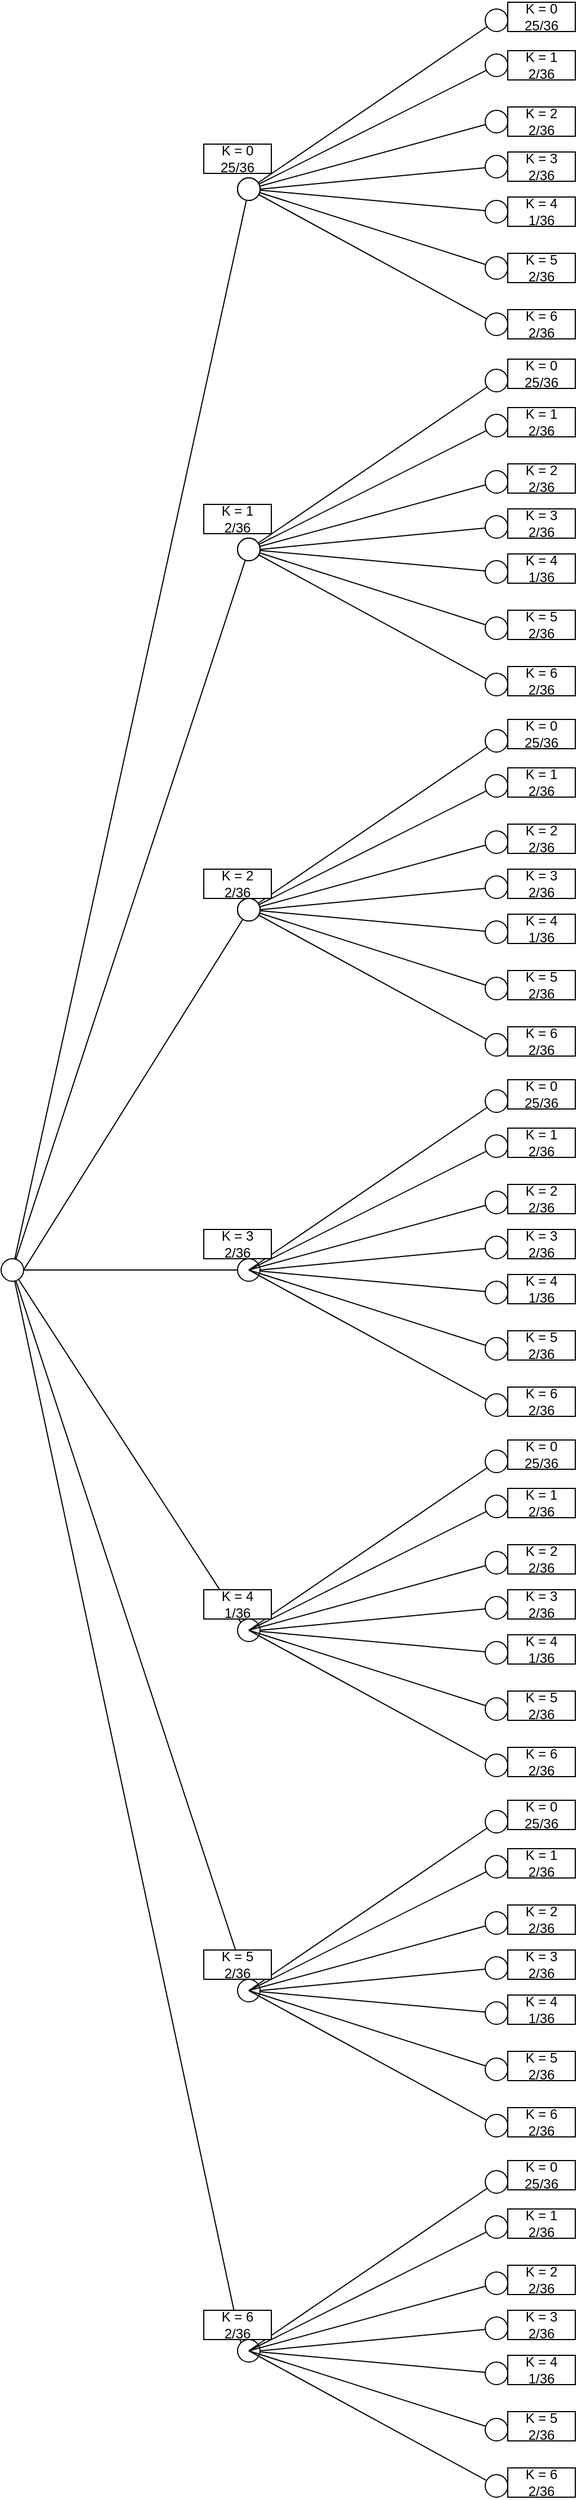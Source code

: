 <mxfile version="24.0.7" type="device">
  <diagram name="Página-1" id="cr2-xi03uMUaVKyp85LB">
    <mxGraphModel dx="1968" dy="2503" grid="1" gridSize="10" guides="1" tooltips="1" connect="1" arrows="1" fold="1" page="1" pageScale="1" pageWidth="827" pageHeight="1169" math="0" shadow="0">
      <root>
        <mxCell id="0" />
        <mxCell id="1" parent="0" />
        <mxCell id="n9ZrqxNSrh2-96SJ6r1Z-2" value="" style="endArrow=none;html=1;rounded=0;" edge="1" parent="1">
          <mxGeometry width="50" height="50" relative="1" as="geometry">
            <mxPoint x="70" y="440" as="sourcePoint" />
            <mxPoint x="280" y="-520" as="targetPoint" />
          </mxGeometry>
        </mxCell>
        <mxCell id="n9ZrqxNSrh2-96SJ6r1Z-3" value="" style="endArrow=none;html=1;rounded=0;" edge="1" parent="1">
          <mxGeometry width="50" height="50" relative="1" as="geometry">
            <mxPoint x="70" y="440" as="sourcePoint" />
            <mxPoint x="280" y="-200" as="targetPoint" />
          </mxGeometry>
        </mxCell>
        <mxCell id="n9ZrqxNSrh2-96SJ6r1Z-4" value="" style="endArrow=none;html=1;rounded=0;exitX=1;exitY=1;exitDx=0;exitDy=0;" edge="1" parent="1" source="n9ZrqxNSrh2-96SJ6r1Z-20">
          <mxGeometry width="50" height="50" relative="1" as="geometry">
            <mxPoint x="80" y="440" as="sourcePoint" />
            <mxPoint x="280" y="440" as="targetPoint" />
          </mxGeometry>
        </mxCell>
        <mxCell id="n9ZrqxNSrh2-96SJ6r1Z-5" value="" style="endArrow=none;html=1;rounded=0;entryX=0;entryY=0;entryDx=0;entryDy=0;" edge="1" parent="1" target="n9ZrqxNSrh2-96SJ6r1Z-18">
          <mxGeometry width="50" height="50" relative="1" as="geometry">
            <mxPoint x="70" y="440" as="sourcePoint" />
            <mxPoint x="280" y="720" as="targetPoint" />
          </mxGeometry>
        </mxCell>
        <mxCell id="n9ZrqxNSrh2-96SJ6r1Z-6" value="" style="endArrow=none;html=1;rounded=0;entryX=0;entryY=0;entryDx=0;entryDy=0;" edge="1" parent="1" target="n9ZrqxNSrh2-96SJ6r1Z-17">
          <mxGeometry width="50" height="50" relative="1" as="geometry">
            <mxPoint x="70" y="440" as="sourcePoint" />
            <mxPoint x="280" y="960" as="targetPoint" />
          </mxGeometry>
        </mxCell>
        <mxCell id="n9ZrqxNSrh2-96SJ6r1Z-17" value="" style="ellipse;whiteSpace=wrap;html=1;aspect=fixed;" vertex="1" parent="1">
          <mxGeometry x="270" y="1390" width="20" height="20" as="geometry" />
        </mxCell>
        <mxCell id="n9ZrqxNSrh2-96SJ6r1Z-18" value="" style="ellipse;whiteSpace=wrap;html=1;aspect=fixed;" vertex="1" parent="1">
          <mxGeometry x="270" y="750" width="20" height="20" as="geometry" />
        </mxCell>
        <mxCell id="n9ZrqxNSrh2-96SJ6r1Z-25" value="" style="endArrow=none;html=1;rounded=0;" edge="1" parent="1">
          <mxGeometry width="50" height="50" relative="1" as="geometry">
            <mxPoint x="80" y="440" as="sourcePoint" />
            <mxPoint x="280" y="120" as="targetPoint" />
          </mxGeometry>
        </mxCell>
        <mxCell id="n9ZrqxNSrh2-96SJ6r1Z-26" value="" style="endArrow=none;html=1;rounded=0;" edge="1" parent="1" target="n9ZrqxNSrh2-96SJ6r1Z-20">
          <mxGeometry width="50" height="50" relative="1" as="geometry">
            <mxPoint x="80" y="440" as="sourcePoint" />
            <mxPoint x="280" y="440" as="targetPoint" />
          </mxGeometry>
        </mxCell>
        <mxCell id="n9ZrqxNSrh2-96SJ6r1Z-20" value="" style="ellipse;whiteSpace=wrap;html=1;aspect=fixed;" vertex="1" parent="1">
          <mxGeometry x="270" y="430" width="20" height="20" as="geometry" />
        </mxCell>
        <mxCell id="n9ZrqxNSrh2-96SJ6r1Z-27" value="" style="endArrow=none;html=1;rounded=0;" edge="1" parent="1" source="n9ZrqxNSrh2-96SJ6r1Z-30" target="n9ZrqxNSrh2-96SJ6r1Z-19">
          <mxGeometry width="50" height="50" relative="1" as="geometry">
            <mxPoint x="70" y="440" as="sourcePoint" />
            <mxPoint x="280" y="560" as="targetPoint" />
          </mxGeometry>
        </mxCell>
        <mxCell id="n9ZrqxNSrh2-96SJ6r1Z-19" value="" style="ellipse;whiteSpace=wrap;html=1;aspect=fixed;" vertex="1" parent="1">
          <mxGeometry x="270" y="1070" width="20" height="20" as="geometry" />
        </mxCell>
        <mxCell id="n9ZrqxNSrh2-96SJ6r1Z-31" value="" style="endArrow=none;html=1;rounded=0;" edge="1" parent="1" target="n9ZrqxNSrh2-96SJ6r1Z-30">
          <mxGeometry width="50" height="50" relative="1" as="geometry">
            <mxPoint x="70" y="440" as="sourcePoint" />
            <mxPoint x="271" y="555" as="targetPoint" />
          </mxGeometry>
        </mxCell>
        <mxCell id="n9ZrqxNSrh2-96SJ6r1Z-30" value="" style="ellipse;whiteSpace=wrap;html=1;aspect=fixed;" vertex="1" parent="1">
          <mxGeometry x="60" y="430" width="20" height="20" as="geometry" />
        </mxCell>
        <mxCell id="n9ZrqxNSrh2-96SJ6r1Z-237" value="" style="ellipse;whiteSpace=wrap;html=1;aspect=fixed;" vertex="1" parent="1">
          <mxGeometry x="270" y="-530" width="20" height="20" as="geometry" />
        </mxCell>
        <mxCell id="n9ZrqxNSrh2-96SJ6r1Z-238" value="" style="ellipse;whiteSpace=wrap;html=1;aspect=fixed;" vertex="1" parent="1">
          <mxGeometry x="270" y="-530" width="20" height="20" as="geometry" />
        </mxCell>
        <mxCell id="n9ZrqxNSrh2-96SJ6r1Z-239" value="" style="endArrow=none;html=1;rounded=0;" edge="1" parent="1" target="n9ZrqxNSrh2-96SJ6r1Z-240">
          <mxGeometry width="50" height="50" relative="1" as="geometry">
            <mxPoint x="280" y="-520" as="sourcePoint" />
            <mxPoint x="490" as="targetPoint" />
          </mxGeometry>
        </mxCell>
        <mxCell id="n9ZrqxNSrh2-96SJ6r1Z-240" value="" style="ellipse;whiteSpace=wrap;html=1;aspect=fixed;" vertex="1" parent="1">
          <mxGeometry x="490" y="-410" width="20" height="20" as="geometry" />
        </mxCell>
        <mxCell id="n9ZrqxNSrh2-96SJ6r1Z-241" value="" style="endArrow=none;html=1;rounded=0;" edge="1" parent="1" target="n9ZrqxNSrh2-96SJ6r1Z-254">
          <mxGeometry width="50" height="50" relative="1" as="geometry">
            <mxPoint x="280" y="-520" as="sourcePoint" />
            <mxPoint x="481" y="-405" as="targetPoint" />
          </mxGeometry>
        </mxCell>
        <mxCell id="n9ZrqxNSrh2-96SJ6r1Z-242" value="" style="endArrow=none;html=1;rounded=0;" edge="1" parent="1" target="n9ZrqxNSrh2-96SJ6r1Z-243">
          <mxGeometry width="50" height="50" relative="1" as="geometry">
            <mxPoint x="280" y="-520" as="sourcePoint" />
            <mxPoint x="390" y="-780" as="targetPoint" />
          </mxGeometry>
        </mxCell>
        <mxCell id="n9ZrqxNSrh2-96SJ6r1Z-243" value="" style="ellipse;whiteSpace=wrap;html=1;aspect=fixed;" vertex="1" parent="1">
          <mxGeometry x="490" y="-680" width="20" height="20" as="geometry" />
        </mxCell>
        <mxCell id="n9ZrqxNSrh2-96SJ6r1Z-244" value="" style="endArrow=none;html=1;rounded=0;" edge="1" parent="1" target="n9ZrqxNSrh2-96SJ6r1Z-245">
          <mxGeometry width="50" height="50" relative="1" as="geometry">
            <mxPoint x="280" y="-520" as="sourcePoint" />
            <mxPoint x="400" y="-680" as="targetPoint" />
          </mxGeometry>
        </mxCell>
        <mxCell id="n9ZrqxNSrh2-96SJ6r1Z-245" value="" style="ellipse;whiteSpace=wrap;html=1;aspect=fixed;" vertex="1" parent="1">
          <mxGeometry x="490" y="-640" width="20" height="20" as="geometry" />
        </mxCell>
        <mxCell id="n9ZrqxNSrh2-96SJ6r1Z-246" value="" style="endArrow=none;html=1;rounded=0;" edge="1" parent="1" target="n9ZrqxNSrh2-96SJ6r1Z-247">
          <mxGeometry width="50" height="50" relative="1" as="geometry">
            <mxPoint x="280" y="-520" as="sourcePoint" />
            <mxPoint x="400" y="-600" as="targetPoint" />
          </mxGeometry>
        </mxCell>
        <mxCell id="n9ZrqxNSrh2-96SJ6r1Z-247" value="" style="ellipse;whiteSpace=wrap;html=1;aspect=fixed;direction=south;" vertex="1" parent="1">
          <mxGeometry x="490" y="-590" width="20" height="20" as="geometry" />
        </mxCell>
        <mxCell id="n9ZrqxNSrh2-96SJ6r1Z-248" value="" style="endArrow=none;html=1;rounded=0;" edge="1" parent="1" target="n9ZrqxNSrh2-96SJ6r1Z-249">
          <mxGeometry width="50" height="50" relative="1" as="geometry">
            <mxPoint x="290" y="-520" as="sourcePoint" />
            <mxPoint x="400" y="-520" as="targetPoint" />
          </mxGeometry>
        </mxCell>
        <mxCell id="n9ZrqxNSrh2-96SJ6r1Z-249" value="" style="ellipse;whiteSpace=wrap;html=1;aspect=fixed;" vertex="1" parent="1">
          <mxGeometry x="490" y="-550" width="20" height="20" as="geometry" />
        </mxCell>
        <mxCell id="n9ZrqxNSrh2-96SJ6r1Z-250" value="" style="endArrow=none;html=1;rounded=0;" edge="1" parent="1" source="n9ZrqxNSrh2-96SJ6r1Z-254" target="n9ZrqxNSrh2-96SJ6r1Z-251">
          <mxGeometry width="50" height="50" relative="1" as="geometry">
            <mxPoint x="289" y="-515" as="sourcePoint" />
            <mxPoint x="400" y="-450" as="targetPoint" />
          </mxGeometry>
        </mxCell>
        <mxCell id="n9ZrqxNSrh2-96SJ6r1Z-251" value="" style="ellipse;whiteSpace=wrap;html=1;aspect=fixed;" vertex="1" parent="1">
          <mxGeometry x="490" y="-510" width="20" height="20" as="geometry" />
        </mxCell>
        <mxCell id="n9ZrqxNSrh2-96SJ6r1Z-252" value="" style="endArrow=none;html=1;rounded=0;" edge="1" parent="1" target="n9ZrqxNSrh2-96SJ6r1Z-253">
          <mxGeometry width="50" height="50" relative="1" as="geometry">
            <mxPoint x="280" y="-520" as="sourcePoint" />
            <mxPoint x="400" y="-370" as="targetPoint" />
          </mxGeometry>
        </mxCell>
        <mxCell id="n9ZrqxNSrh2-96SJ6r1Z-253" value="" style="ellipse;whiteSpace=wrap;html=1;aspect=fixed;" vertex="1" parent="1">
          <mxGeometry x="490" y="-460" width="20" height="20" as="geometry" />
        </mxCell>
        <mxCell id="n9ZrqxNSrh2-96SJ6r1Z-254" value="" style="ellipse;whiteSpace=wrap;html=1;aspect=fixed;" vertex="1" parent="1">
          <mxGeometry x="270" y="-530" width="20" height="20" as="geometry" />
        </mxCell>
        <mxCell id="n9ZrqxNSrh2-96SJ6r1Z-255" value="" style="ellipse;whiteSpace=wrap;html=1;aspect=fixed;" vertex="1" parent="1">
          <mxGeometry x="270" y="-210" width="20" height="20" as="geometry" />
        </mxCell>
        <mxCell id="n9ZrqxNSrh2-96SJ6r1Z-256" value="" style="ellipse;whiteSpace=wrap;html=1;aspect=fixed;" vertex="1" parent="1">
          <mxGeometry x="270" y="-210" width="20" height="20" as="geometry" />
        </mxCell>
        <mxCell id="n9ZrqxNSrh2-96SJ6r1Z-257" value="" style="endArrow=none;html=1;rounded=0;" edge="1" parent="1" target="n9ZrqxNSrh2-96SJ6r1Z-258">
          <mxGeometry width="50" height="50" relative="1" as="geometry">
            <mxPoint x="280" y="-200" as="sourcePoint" />
            <mxPoint x="490" y="320" as="targetPoint" />
          </mxGeometry>
        </mxCell>
        <mxCell id="n9ZrqxNSrh2-96SJ6r1Z-258" value="" style="ellipse;whiteSpace=wrap;html=1;aspect=fixed;" vertex="1" parent="1">
          <mxGeometry x="490" y="-90" width="20" height="20" as="geometry" />
        </mxCell>
        <mxCell id="n9ZrqxNSrh2-96SJ6r1Z-259" value="" style="endArrow=none;html=1;rounded=0;" edge="1" parent="1" target="n9ZrqxNSrh2-96SJ6r1Z-272">
          <mxGeometry width="50" height="50" relative="1" as="geometry">
            <mxPoint x="280" y="-200" as="sourcePoint" />
            <mxPoint x="481" y="-85" as="targetPoint" />
          </mxGeometry>
        </mxCell>
        <mxCell id="n9ZrqxNSrh2-96SJ6r1Z-260" value="" style="endArrow=none;html=1;rounded=0;" edge="1" parent="1" target="n9ZrqxNSrh2-96SJ6r1Z-261">
          <mxGeometry width="50" height="50" relative="1" as="geometry">
            <mxPoint x="280" y="-200" as="sourcePoint" />
            <mxPoint x="390" y="-460" as="targetPoint" />
          </mxGeometry>
        </mxCell>
        <mxCell id="n9ZrqxNSrh2-96SJ6r1Z-261" value="" style="ellipse;whiteSpace=wrap;html=1;aspect=fixed;" vertex="1" parent="1">
          <mxGeometry x="490" y="-360" width="20" height="20" as="geometry" />
        </mxCell>
        <mxCell id="n9ZrqxNSrh2-96SJ6r1Z-262" value="" style="endArrow=none;html=1;rounded=0;" edge="1" parent="1" target="n9ZrqxNSrh2-96SJ6r1Z-263">
          <mxGeometry width="50" height="50" relative="1" as="geometry">
            <mxPoint x="280" y="-200" as="sourcePoint" />
            <mxPoint x="400" y="-360" as="targetPoint" />
          </mxGeometry>
        </mxCell>
        <mxCell id="n9ZrqxNSrh2-96SJ6r1Z-263" value="" style="ellipse;whiteSpace=wrap;html=1;aspect=fixed;" vertex="1" parent="1">
          <mxGeometry x="490" y="-320" width="20" height="20" as="geometry" />
        </mxCell>
        <mxCell id="n9ZrqxNSrh2-96SJ6r1Z-264" value="" style="endArrow=none;html=1;rounded=0;" edge="1" parent="1" target="n9ZrqxNSrh2-96SJ6r1Z-265">
          <mxGeometry width="50" height="50" relative="1" as="geometry">
            <mxPoint x="280" y="-200" as="sourcePoint" />
            <mxPoint x="400" y="-280" as="targetPoint" />
          </mxGeometry>
        </mxCell>
        <mxCell id="n9ZrqxNSrh2-96SJ6r1Z-265" value="" style="ellipse;whiteSpace=wrap;html=1;aspect=fixed;direction=south;" vertex="1" parent="1">
          <mxGeometry x="490" y="-270" width="20" height="20" as="geometry" />
        </mxCell>
        <mxCell id="n9ZrqxNSrh2-96SJ6r1Z-266" value="" style="endArrow=none;html=1;rounded=0;" edge="1" parent="1" target="n9ZrqxNSrh2-96SJ6r1Z-267">
          <mxGeometry width="50" height="50" relative="1" as="geometry">
            <mxPoint x="290" y="-200" as="sourcePoint" />
            <mxPoint x="400" y="-200" as="targetPoint" />
          </mxGeometry>
        </mxCell>
        <mxCell id="n9ZrqxNSrh2-96SJ6r1Z-267" value="" style="ellipse;whiteSpace=wrap;html=1;aspect=fixed;" vertex="1" parent="1">
          <mxGeometry x="490" y="-230" width="20" height="20" as="geometry" />
        </mxCell>
        <mxCell id="n9ZrqxNSrh2-96SJ6r1Z-268" value="" style="endArrow=none;html=1;rounded=0;" edge="1" parent="1" source="n9ZrqxNSrh2-96SJ6r1Z-272" target="n9ZrqxNSrh2-96SJ6r1Z-269">
          <mxGeometry width="50" height="50" relative="1" as="geometry">
            <mxPoint x="289" y="-195" as="sourcePoint" />
            <mxPoint x="400" y="-130" as="targetPoint" />
          </mxGeometry>
        </mxCell>
        <mxCell id="n9ZrqxNSrh2-96SJ6r1Z-269" value="" style="ellipse;whiteSpace=wrap;html=1;aspect=fixed;" vertex="1" parent="1">
          <mxGeometry x="490" y="-190" width="20" height="20" as="geometry" />
        </mxCell>
        <mxCell id="n9ZrqxNSrh2-96SJ6r1Z-270" value="" style="endArrow=none;html=1;rounded=0;" edge="1" parent="1" target="n9ZrqxNSrh2-96SJ6r1Z-271">
          <mxGeometry width="50" height="50" relative="1" as="geometry">
            <mxPoint x="280" y="-200" as="sourcePoint" />
            <mxPoint x="400" y="-50" as="targetPoint" />
          </mxGeometry>
        </mxCell>
        <mxCell id="n9ZrqxNSrh2-96SJ6r1Z-271" value="" style="ellipse;whiteSpace=wrap;html=1;aspect=fixed;" vertex="1" parent="1">
          <mxGeometry x="490" y="-140" width="20" height="20" as="geometry" />
        </mxCell>
        <mxCell id="n9ZrqxNSrh2-96SJ6r1Z-272" value="" style="ellipse;whiteSpace=wrap;html=1;aspect=fixed;" vertex="1" parent="1">
          <mxGeometry x="270" y="-210" width="20" height="20" as="geometry" />
        </mxCell>
        <mxCell id="n9ZrqxNSrh2-96SJ6r1Z-273" value="" style="ellipse;whiteSpace=wrap;html=1;aspect=fixed;" vertex="1" parent="1">
          <mxGeometry x="270" y="110" width="20" height="20" as="geometry" />
        </mxCell>
        <mxCell id="n9ZrqxNSrh2-96SJ6r1Z-274" value="" style="ellipse;whiteSpace=wrap;html=1;aspect=fixed;" vertex="1" parent="1">
          <mxGeometry x="270" y="110" width="20" height="20" as="geometry" />
        </mxCell>
        <mxCell id="n9ZrqxNSrh2-96SJ6r1Z-275" value="" style="endArrow=none;html=1;rounded=0;" edge="1" parent="1" target="n9ZrqxNSrh2-96SJ6r1Z-276">
          <mxGeometry width="50" height="50" relative="1" as="geometry">
            <mxPoint x="280" y="120" as="sourcePoint" />
            <mxPoint x="490" y="640" as="targetPoint" />
          </mxGeometry>
        </mxCell>
        <mxCell id="n9ZrqxNSrh2-96SJ6r1Z-276" value="" style="ellipse;whiteSpace=wrap;html=1;aspect=fixed;" vertex="1" parent="1">
          <mxGeometry x="490" y="230" width="20" height="20" as="geometry" />
        </mxCell>
        <mxCell id="n9ZrqxNSrh2-96SJ6r1Z-277" value="" style="endArrow=none;html=1;rounded=0;" edge="1" parent="1" target="n9ZrqxNSrh2-96SJ6r1Z-290">
          <mxGeometry width="50" height="50" relative="1" as="geometry">
            <mxPoint x="280" y="120" as="sourcePoint" />
            <mxPoint x="481" y="235" as="targetPoint" />
          </mxGeometry>
        </mxCell>
        <mxCell id="n9ZrqxNSrh2-96SJ6r1Z-278" value="" style="endArrow=none;html=1;rounded=0;" edge="1" parent="1" target="n9ZrqxNSrh2-96SJ6r1Z-279">
          <mxGeometry width="50" height="50" relative="1" as="geometry">
            <mxPoint x="280" y="120" as="sourcePoint" />
            <mxPoint x="390" y="-140" as="targetPoint" />
          </mxGeometry>
        </mxCell>
        <mxCell id="n9ZrqxNSrh2-96SJ6r1Z-279" value="" style="ellipse;whiteSpace=wrap;html=1;aspect=fixed;" vertex="1" parent="1">
          <mxGeometry x="490" y="-40" width="20" height="20" as="geometry" />
        </mxCell>
        <mxCell id="n9ZrqxNSrh2-96SJ6r1Z-280" value="" style="endArrow=none;html=1;rounded=0;" edge="1" parent="1" target="n9ZrqxNSrh2-96SJ6r1Z-281">
          <mxGeometry width="50" height="50" relative="1" as="geometry">
            <mxPoint x="280" y="120" as="sourcePoint" />
            <mxPoint x="400" y="-40" as="targetPoint" />
          </mxGeometry>
        </mxCell>
        <mxCell id="n9ZrqxNSrh2-96SJ6r1Z-281" value="" style="ellipse;whiteSpace=wrap;html=1;aspect=fixed;" vertex="1" parent="1">
          <mxGeometry x="490" width="20" height="20" as="geometry" />
        </mxCell>
        <mxCell id="n9ZrqxNSrh2-96SJ6r1Z-282" value="" style="endArrow=none;html=1;rounded=0;" edge="1" parent="1" target="n9ZrqxNSrh2-96SJ6r1Z-283">
          <mxGeometry width="50" height="50" relative="1" as="geometry">
            <mxPoint x="280" y="120" as="sourcePoint" />
            <mxPoint x="400" y="40" as="targetPoint" />
          </mxGeometry>
        </mxCell>
        <mxCell id="n9ZrqxNSrh2-96SJ6r1Z-283" value="" style="ellipse;whiteSpace=wrap;html=1;aspect=fixed;direction=south;" vertex="1" parent="1">
          <mxGeometry x="490" y="50" width="20" height="20" as="geometry" />
        </mxCell>
        <mxCell id="n9ZrqxNSrh2-96SJ6r1Z-284" value="" style="endArrow=none;html=1;rounded=0;" edge="1" parent="1" target="n9ZrqxNSrh2-96SJ6r1Z-285">
          <mxGeometry width="50" height="50" relative="1" as="geometry">
            <mxPoint x="290" y="120" as="sourcePoint" />
            <mxPoint x="400" y="120" as="targetPoint" />
          </mxGeometry>
        </mxCell>
        <mxCell id="n9ZrqxNSrh2-96SJ6r1Z-285" value="" style="ellipse;whiteSpace=wrap;html=1;aspect=fixed;" vertex="1" parent="1">
          <mxGeometry x="490" y="90" width="20" height="20" as="geometry" />
        </mxCell>
        <mxCell id="n9ZrqxNSrh2-96SJ6r1Z-286" value="" style="endArrow=none;html=1;rounded=0;" edge="1" parent="1" source="n9ZrqxNSrh2-96SJ6r1Z-290" target="n9ZrqxNSrh2-96SJ6r1Z-287">
          <mxGeometry width="50" height="50" relative="1" as="geometry">
            <mxPoint x="289" y="125" as="sourcePoint" />
            <mxPoint x="400" y="190" as="targetPoint" />
          </mxGeometry>
        </mxCell>
        <mxCell id="n9ZrqxNSrh2-96SJ6r1Z-287" value="" style="ellipse;whiteSpace=wrap;html=1;aspect=fixed;" vertex="1" parent="1">
          <mxGeometry x="490" y="130" width="20" height="20" as="geometry" />
        </mxCell>
        <mxCell id="n9ZrqxNSrh2-96SJ6r1Z-288" value="" style="endArrow=none;html=1;rounded=0;" edge="1" parent="1" target="n9ZrqxNSrh2-96SJ6r1Z-289">
          <mxGeometry width="50" height="50" relative="1" as="geometry">
            <mxPoint x="280" y="120" as="sourcePoint" />
            <mxPoint x="400" y="270" as="targetPoint" />
          </mxGeometry>
        </mxCell>
        <mxCell id="n9ZrqxNSrh2-96SJ6r1Z-289" value="" style="ellipse;whiteSpace=wrap;html=1;aspect=fixed;" vertex="1" parent="1">
          <mxGeometry x="490" y="180" width="20" height="20" as="geometry" />
        </mxCell>
        <mxCell id="n9ZrqxNSrh2-96SJ6r1Z-290" value="" style="ellipse;whiteSpace=wrap;html=1;aspect=fixed;" vertex="1" parent="1">
          <mxGeometry x="270" y="110" width="20" height="20" as="geometry" />
        </mxCell>
        <mxCell id="n9ZrqxNSrh2-96SJ6r1Z-292" value="" style="endArrow=none;html=1;rounded=0;" edge="1" parent="1" target="n9ZrqxNSrh2-96SJ6r1Z-293">
          <mxGeometry width="50" height="50" relative="1" as="geometry">
            <mxPoint x="280" y="440" as="sourcePoint" />
            <mxPoint x="490" y="960" as="targetPoint" />
          </mxGeometry>
        </mxCell>
        <mxCell id="n9ZrqxNSrh2-96SJ6r1Z-293" value="" style="ellipse;whiteSpace=wrap;html=1;aspect=fixed;" vertex="1" parent="1">
          <mxGeometry x="490" y="550" width="20" height="20" as="geometry" />
        </mxCell>
        <mxCell id="n9ZrqxNSrh2-96SJ6r1Z-294" value="" style="endArrow=none;html=1;rounded=0;" edge="1" parent="1">
          <mxGeometry width="50" height="50" relative="1" as="geometry">
            <mxPoint x="280" y="440" as="sourcePoint" />
            <mxPoint x="280" y="440" as="targetPoint" />
          </mxGeometry>
        </mxCell>
        <mxCell id="n9ZrqxNSrh2-96SJ6r1Z-295" value="" style="endArrow=none;html=1;rounded=0;" edge="1" parent="1" target="n9ZrqxNSrh2-96SJ6r1Z-296">
          <mxGeometry width="50" height="50" relative="1" as="geometry">
            <mxPoint x="280" y="440" as="sourcePoint" />
            <mxPoint x="390" y="180" as="targetPoint" />
          </mxGeometry>
        </mxCell>
        <mxCell id="n9ZrqxNSrh2-96SJ6r1Z-296" value="" style="ellipse;whiteSpace=wrap;html=1;aspect=fixed;" vertex="1" parent="1">
          <mxGeometry x="490" y="280" width="20" height="20" as="geometry" />
        </mxCell>
        <mxCell id="n9ZrqxNSrh2-96SJ6r1Z-297" value="" style="endArrow=none;html=1;rounded=0;" edge="1" parent="1" target="n9ZrqxNSrh2-96SJ6r1Z-298">
          <mxGeometry width="50" height="50" relative="1" as="geometry">
            <mxPoint x="280" y="440" as="sourcePoint" />
            <mxPoint x="400" y="280" as="targetPoint" />
          </mxGeometry>
        </mxCell>
        <mxCell id="n9ZrqxNSrh2-96SJ6r1Z-298" value="" style="ellipse;whiteSpace=wrap;html=1;aspect=fixed;" vertex="1" parent="1">
          <mxGeometry x="490" y="320" width="20" height="20" as="geometry" />
        </mxCell>
        <mxCell id="n9ZrqxNSrh2-96SJ6r1Z-299" value="" style="endArrow=none;html=1;rounded=0;" edge="1" parent="1" target="n9ZrqxNSrh2-96SJ6r1Z-300">
          <mxGeometry width="50" height="50" relative="1" as="geometry">
            <mxPoint x="280" y="440" as="sourcePoint" />
            <mxPoint x="400" y="360" as="targetPoint" />
          </mxGeometry>
        </mxCell>
        <mxCell id="n9ZrqxNSrh2-96SJ6r1Z-300" value="" style="ellipse;whiteSpace=wrap;html=1;aspect=fixed;direction=south;" vertex="1" parent="1">
          <mxGeometry x="490" y="370" width="20" height="20" as="geometry" />
        </mxCell>
        <mxCell id="n9ZrqxNSrh2-96SJ6r1Z-301" value="" style="endArrow=none;html=1;rounded=0;" edge="1" parent="1" target="n9ZrqxNSrh2-96SJ6r1Z-302">
          <mxGeometry width="50" height="50" relative="1" as="geometry">
            <mxPoint x="290" y="440" as="sourcePoint" />
            <mxPoint x="400" y="440" as="targetPoint" />
          </mxGeometry>
        </mxCell>
        <mxCell id="n9ZrqxNSrh2-96SJ6r1Z-302" value="" style="ellipse;whiteSpace=wrap;html=1;aspect=fixed;" vertex="1" parent="1">
          <mxGeometry x="490" y="410" width="20" height="20" as="geometry" />
        </mxCell>
        <mxCell id="n9ZrqxNSrh2-96SJ6r1Z-303" value="" style="endArrow=none;html=1;rounded=0;" edge="1" parent="1" target="n9ZrqxNSrh2-96SJ6r1Z-304">
          <mxGeometry width="50" height="50" relative="1" as="geometry">
            <mxPoint x="290" y="441" as="sourcePoint" />
            <mxPoint x="400" y="510" as="targetPoint" />
          </mxGeometry>
        </mxCell>
        <mxCell id="n9ZrqxNSrh2-96SJ6r1Z-304" value="" style="ellipse;whiteSpace=wrap;html=1;aspect=fixed;" vertex="1" parent="1">
          <mxGeometry x="490" y="450" width="20" height="20" as="geometry" />
        </mxCell>
        <mxCell id="n9ZrqxNSrh2-96SJ6r1Z-305" value="" style="endArrow=none;html=1;rounded=0;" edge="1" parent="1" target="n9ZrqxNSrh2-96SJ6r1Z-306">
          <mxGeometry width="50" height="50" relative="1" as="geometry">
            <mxPoint x="280" y="440" as="sourcePoint" />
            <mxPoint x="400" y="590" as="targetPoint" />
          </mxGeometry>
        </mxCell>
        <mxCell id="n9ZrqxNSrh2-96SJ6r1Z-306" value="" style="ellipse;whiteSpace=wrap;html=1;aspect=fixed;" vertex="1" parent="1">
          <mxGeometry x="490" y="500" width="20" height="20" as="geometry" />
        </mxCell>
        <mxCell id="n9ZrqxNSrh2-96SJ6r1Z-307" value="" style="endArrow=none;html=1;rounded=0;" edge="1" parent="1" target="n9ZrqxNSrh2-96SJ6r1Z-308">
          <mxGeometry width="50" height="50" relative="1" as="geometry">
            <mxPoint x="280" y="760" as="sourcePoint" />
            <mxPoint x="490" y="1280" as="targetPoint" />
          </mxGeometry>
        </mxCell>
        <mxCell id="n9ZrqxNSrh2-96SJ6r1Z-308" value="" style="ellipse;whiteSpace=wrap;html=1;aspect=fixed;" vertex="1" parent="1">
          <mxGeometry x="490" y="870" width="20" height="20" as="geometry" />
        </mxCell>
        <mxCell id="n9ZrqxNSrh2-96SJ6r1Z-309" value="" style="endArrow=none;html=1;rounded=0;" edge="1" parent="1">
          <mxGeometry width="50" height="50" relative="1" as="geometry">
            <mxPoint x="280" y="760" as="sourcePoint" />
            <mxPoint x="280" y="760" as="targetPoint" />
          </mxGeometry>
        </mxCell>
        <mxCell id="n9ZrqxNSrh2-96SJ6r1Z-310" value="" style="endArrow=none;html=1;rounded=0;" edge="1" parent="1" target="n9ZrqxNSrh2-96SJ6r1Z-311">
          <mxGeometry width="50" height="50" relative="1" as="geometry">
            <mxPoint x="280" y="760" as="sourcePoint" />
            <mxPoint x="390" y="500" as="targetPoint" />
          </mxGeometry>
        </mxCell>
        <mxCell id="n9ZrqxNSrh2-96SJ6r1Z-311" value="" style="ellipse;whiteSpace=wrap;html=1;aspect=fixed;" vertex="1" parent="1">
          <mxGeometry x="490" y="600" width="20" height="20" as="geometry" />
        </mxCell>
        <mxCell id="n9ZrqxNSrh2-96SJ6r1Z-312" value="" style="endArrow=none;html=1;rounded=0;" edge="1" parent="1" target="n9ZrqxNSrh2-96SJ6r1Z-313">
          <mxGeometry width="50" height="50" relative="1" as="geometry">
            <mxPoint x="280" y="760" as="sourcePoint" />
            <mxPoint x="400" y="600" as="targetPoint" />
          </mxGeometry>
        </mxCell>
        <mxCell id="n9ZrqxNSrh2-96SJ6r1Z-313" value="" style="ellipse;whiteSpace=wrap;html=1;aspect=fixed;" vertex="1" parent="1">
          <mxGeometry x="490" y="640" width="20" height="20" as="geometry" />
        </mxCell>
        <mxCell id="n9ZrqxNSrh2-96SJ6r1Z-314" value="" style="endArrow=none;html=1;rounded=0;" edge="1" parent="1" target="n9ZrqxNSrh2-96SJ6r1Z-315">
          <mxGeometry width="50" height="50" relative="1" as="geometry">
            <mxPoint x="280" y="760" as="sourcePoint" />
            <mxPoint x="400" y="680" as="targetPoint" />
          </mxGeometry>
        </mxCell>
        <mxCell id="n9ZrqxNSrh2-96SJ6r1Z-315" value="" style="ellipse;whiteSpace=wrap;html=1;aspect=fixed;direction=south;" vertex="1" parent="1">
          <mxGeometry x="490" y="690" width="20" height="20" as="geometry" />
        </mxCell>
        <mxCell id="n9ZrqxNSrh2-96SJ6r1Z-316" value="" style="endArrow=none;html=1;rounded=0;" edge="1" parent="1" target="n9ZrqxNSrh2-96SJ6r1Z-317">
          <mxGeometry width="50" height="50" relative="1" as="geometry">
            <mxPoint x="290" y="760" as="sourcePoint" />
            <mxPoint x="400" y="760" as="targetPoint" />
          </mxGeometry>
        </mxCell>
        <mxCell id="n9ZrqxNSrh2-96SJ6r1Z-317" value="" style="ellipse;whiteSpace=wrap;html=1;aspect=fixed;" vertex="1" parent="1">
          <mxGeometry x="490" y="730" width="20" height="20" as="geometry" />
        </mxCell>
        <mxCell id="n9ZrqxNSrh2-96SJ6r1Z-318" value="" style="endArrow=none;html=1;rounded=0;" edge="1" parent="1" target="n9ZrqxNSrh2-96SJ6r1Z-319">
          <mxGeometry width="50" height="50" relative="1" as="geometry">
            <mxPoint x="290" y="761" as="sourcePoint" />
            <mxPoint x="400" y="830" as="targetPoint" />
          </mxGeometry>
        </mxCell>
        <mxCell id="n9ZrqxNSrh2-96SJ6r1Z-319" value="" style="ellipse;whiteSpace=wrap;html=1;aspect=fixed;" vertex="1" parent="1">
          <mxGeometry x="490" y="770" width="20" height="20" as="geometry" />
        </mxCell>
        <mxCell id="n9ZrqxNSrh2-96SJ6r1Z-320" value="" style="endArrow=none;html=1;rounded=0;" edge="1" parent="1" target="n9ZrqxNSrh2-96SJ6r1Z-321">
          <mxGeometry width="50" height="50" relative="1" as="geometry">
            <mxPoint x="280" y="760" as="sourcePoint" />
            <mxPoint x="400" y="910" as="targetPoint" />
          </mxGeometry>
        </mxCell>
        <mxCell id="n9ZrqxNSrh2-96SJ6r1Z-321" value="" style="ellipse;whiteSpace=wrap;html=1;aspect=fixed;" vertex="1" parent="1">
          <mxGeometry x="490" y="820" width="20" height="20" as="geometry" />
        </mxCell>
        <mxCell id="n9ZrqxNSrh2-96SJ6r1Z-322" value="" style="endArrow=none;html=1;rounded=0;" edge="1" parent="1" target="n9ZrqxNSrh2-96SJ6r1Z-323">
          <mxGeometry width="50" height="50" relative="1" as="geometry">
            <mxPoint x="280" y="1080" as="sourcePoint" />
            <mxPoint x="490" y="1600" as="targetPoint" />
          </mxGeometry>
        </mxCell>
        <mxCell id="n9ZrqxNSrh2-96SJ6r1Z-323" value="" style="ellipse;whiteSpace=wrap;html=1;aspect=fixed;" vertex="1" parent="1">
          <mxGeometry x="490" y="1190" width="20" height="20" as="geometry" />
        </mxCell>
        <mxCell id="n9ZrqxNSrh2-96SJ6r1Z-324" value="" style="endArrow=none;html=1;rounded=0;" edge="1" parent="1">
          <mxGeometry width="50" height="50" relative="1" as="geometry">
            <mxPoint x="280" y="1080" as="sourcePoint" />
            <mxPoint x="280" y="1080" as="targetPoint" />
          </mxGeometry>
        </mxCell>
        <mxCell id="n9ZrqxNSrh2-96SJ6r1Z-325" value="" style="endArrow=none;html=1;rounded=0;" edge="1" parent="1" target="n9ZrqxNSrh2-96SJ6r1Z-326">
          <mxGeometry width="50" height="50" relative="1" as="geometry">
            <mxPoint x="280" y="1080" as="sourcePoint" />
            <mxPoint x="390" y="820" as="targetPoint" />
          </mxGeometry>
        </mxCell>
        <mxCell id="n9ZrqxNSrh2-96SJ6r1Z-326" value="" style="ellipse;whiteSpace=wrap;html=1;aspect=fixed;" vertex="1" parent="1">
          <mxGeometry x="490" y="920" width="20" height="20" as="geometry" />
        </mxCell>
        <mxCell id="n9ZrqxNSrh2-96SJ6r1Z-327" value="" style="endArrow=none;html=1;rounded=0;" edge="1" parent="1" target="n9ZrqxNSrh2-96SJ6r1Z-328">
          <mxGeometry width="50" height="50" relative="1" as="geometry">
            <mxPoint x="280" y="1080" as="sourcePoint" />
            <mxPoint x="400" y="920" as="targetPoint" />
          </mxGeometry>
        </mxCell>
        <mxCell id="n9ZrqxNSrh2-96SJ6r1Z-328" value="" style="ellipse;whiteSpace=wrap;html=1;aspect=fixed;" vertex="1" parent="1">
          <mxGeometry x="490" y="960" width="20" height="20" as="geometry" />
        </mxCell>
        <mxCell id="n9ZrqxNSrh2-96SJ6r1Z-329" value="" style="endArrow=none;html=1;rounded=0;" edge="1" parent="1" target="n9ZrqxNSrh2-96SJ6r1Z-330">
          <mxGeometry width="50" height="50" relative="1" as="geometry">
            <mxPoint x="280" y="1080" as="sourcePoint" />
            <mxPoint x="400" y="1000" as="targetPoint" />
          </mxGeometry>
        </mxCell>
        <mxCell id="n9ZrqxNSrh2-96SJ6r1Z-330" value="" style="ellipse;whiteSpace=wrap;html=1;aspect=fixed;direction=south;" vertex="1" parent="1">
          <mxGeometry x="490" y="1010" width="20" height="20" as="geometry" />
        </mxCell>
        <mxCell id="n9ZrqxNSrh2-96SJ6r1Z-331" value="" style="endArrow=none;html=1;rounded=0;" edge="1" parent="1" target="n9ZrqxNSrh2-96SJ6r1Z-332">
          <mxGeometry width="50" height="50" relative="1" as="geometry">
            <mxPoint x="290" y="1080" as="sourcePoint" />
            <mxPoint x="400" y="1080" as="targetPoint" />
          </mxGeometry>
        </mxCell>
        <mxCell id="n9ZrqxNSrh2-96SJ6r1Z-332" value="" style="ellipse;whiteSpace=wrap;html=1;aspect=fixed;" vertex="1" parent="1">
          <mxGeometry x="490" y="1050" width="20" height="20" as="geometry" />
        </mxCell>
        <mxCell id="n9ZrqxNSrh2-96SJ6r1Z-333" value="" style="endArrow=none;html=1;rounded=0;" edge="1" parent="1" target="n9ZrqxNSrh2-96SJ6r1Z-334">
          <mxGeometry width="50" height="50" relative="1" as="geometry">
            <mxPoint x="290" y="1081" as="sourcePoint" />
            <mxPoint x="400" y="1150" as="targetPoint" />
          </mxGeometry>
        </mxCell>
        <mxCell id="n9ZrqxNSrh2-96SJ6r1Z-334" value="" style="ellipse;whiteSpace=wrap;html=1;aspect=fixed;" vertex="1" parent="1">
          <mxGeometry x="490" y="1090" width="20" height="20" as="geometry" />
        </mxCell>
        <mxCell id="n9ZrqxNSrh2-96SJ6r1Z-335" value="" style="endArrow=none;html=1;rounded=0;" edge="1" parent="1" target="n9ZrqxNSrh2-96SJ6r1Z-336">
          <mxGeometry width="50" height="50" relative="1" as="geometry">
            <mxPoint x="280" y="1080" as="sourcePoint" />
            <mxPoint x="400" y="1230" as="targetPoint" />
          </mxGeometry>
        </mxCell>
        <mxCell id="n9ZrqxNSrh2-96SJ6r1Z-336" value="" style="ellipse;whiteSpace=wrap;html=1;aspect=fixed;" vertex="1" parent="1">
          <mxGeometry x="490" y="1140" width="20" height="20" as="geometry" />
        </mxCell>
        <mxCell id="n9ZrqxNSrh2-96SJ6r1Z-337" value="" style="endArrow=none;html=1;rounded=0;" edge="1" parent="1" target="n9ZrqxNSrh2-96SJ6r1Z-338">
          <mxGeometry width="50" height="50" relative="1" as="geometry">
            <mxPoint x="280" y="1400" as="sourcePoint" />
            <mxPoint x="490" y="1920" as="targetPoint" />
          </mxGeometry>
        </mxCell>
        <mxCell id="n9ZrqxNSrh2-96SJ6r1Z-338" value="" style="ellipse;whiteSpace=wrap;html=1;aspect=fixed;" vertex="1" parent="1">
          <mxGeometry x="490" y="1510" width="20" height="20" as="geometry" />
        </mxCell>
        <mxCell id="n9ZrqxNSrh2-96SJ6r1Z-339" value="" style="endArrow=none;html=1;rounded=0;" edge="1" parent="1">
          <mxGeometry width="50" height="50" relative="1" as="geometry">
            <mxPoint x="280" y="1400" as="sourcePoint" />
            <mxPoint x="280" y="1400" as="targetPoint" />
          </mxGeometry>
        </mxCell>
        <mxCell id="n9ZrqxNSrh2-96SJ6r1Z-340" value="" style="endArrow=none;html=1;rounded=0;" edge="1" parent="1" target="n9ZrqxNSrh2-96SJ6r1Z-341">
          <mxGeometry width="50" height="50" relative="1" as="geometry">
            <mxPoint x="280" y="1400" as="sourcePoint" />
            <mxPoint x="390" y="1140" as="targetPoint" />
          </mxGeometry>
        </mxCell>
        <mxCell id="n9ZrqxNSrh2-96SJ6r1Z-341" value="" style="ellipse;whiteSpace=wrap;html=1;aspect=fixed;" vertex="1" parent="1">
          <mxGeometry x="490" y="1240" width="20" height="20" as="geometry" />
        </mxCell>
        <mxCell id="n9ZrqxNSrh2-96SJ6r1Z-342" value="" style="endArrow=none;html=1;rounded=0;" edge="1" parent="1" target="n9ZrqxNSrh2-96SJ6r1Z-343">
          <mxGeometry width="50" height="50" relative="1" as="geometry">
            <mxPoint x="280" y="1400" as="sourcePoint" />
            <mxPoint x="400" y="1240" as="targetPoint" />
          </mxGeometry>
        </mxCell>
        <mxCell id="n9ZrqxNSrh2-96SJ6r1Z-343" value="" style="ellipse;whiteSpace=wrap;html=1;aspect=fixed;" vertex="1" parent="1">
          <mxGeometry x="490" y="1280" width="20" height="20" as="geometry" />
        </mxCell>
        <mxCell id="n9ZrqxNSrh2-96SJ6r1Z-344" value="" style="endArrow=none;html=1;rounded=0;" edge="1" parent="1" target="n9ZrqxNSrh2-96SJ6r1Z-345">
          <mxGeometry width="50" height="50" relative="1" as="geometry">
            <mxPoint x="280" y="1400" as="sourcePoint" />
            <mxPoint x="400" y="1320" as="targetPoint" />
          </mxGeometry>
        </mxCell>
        <mxCell id="n9ZrqxNSrh2-96SJ6r1Z-345" value="" style="ellipse;whiteSpace=wrap;html=1;aspect=fixed;direction=south;" vertex="1" parent="1">
          <mxGeometry x="490" y="1330" width="20" height="20" as="geometry" />
        </mxCell>
        <mxCell id="n9ZrqxNSrh2-96SJ6r1Z-346" value="" style="endArrow=none;html=1;rounded=0;" edge="1" parent="1" target="n9ZrqxNSrh2-96SJ6r1Z-347">
          <mxGeometry width="50" height="50" relative="1" as="geometry">
            <mxPoint x="290" y="1400" as="sourcePoint" />
            <mxPoint x="400" y="1400" as="targetPoint" />
          </mxGeometry>
        </mxCell>
        <mxCell id="n9ZrqxNSrh2-96SJ6r1Z-347" value="" style="ellipse;whiteSpace=wrap;html=1;aspect=fixed;" vertex="1" parent="1">
          <mxGeometry x="490" y="1370" width="20" height="20" as="geometry" />
        </mxCell>
        <mxCell id="n9ZrqxNSrh2-96SJ6r1Z-348" value="" style="endArrow=none;html=1;rounded=0;" edge="1" parent="1" target="n9ZrqxNSrh2-96SJ6r1Z-349">
          <mxGeometry width="50" height="50" relative="1" as="geometry">
            <mxPoint x="290" y="1401" as="sourcePoint" />
            <mxPoint x="400" y="1470" as="targetPoint" />
          </mxGeometry>
        </mxCell>
        <mxCell id="n9ZrqxNSrh2-96SJ6r1Z-349" value="" style="ellipse;whiteSpace=wrap;html=1;aspect=fixed;" vertex="1" parent="1">
          <mxGeometry x="490" y="1410" width="20" height="20" as="geometry" />
        </mxCell>
        <mxCell id="n9ZrqxNSrh2-96SJ6r1Z-350" value="" style="endArrow=none;html=1;rounded=0;" edge="1" parent="1" target="n9ZrqxNSrh2-96SJ6r1Z-351">
          <mxGeometry width="50" height="50" relative="1" as="geometry">
            <mxPoint x="280" y="1400" as="sourcePoint" />
            <mxPoint x="400" y="1550" as="targetPoint" />
          </mxGeometry>
        </mxCell>
        <mxCell id="n9ZrqxNSrh2-96SJ6r1Z-351" value="" style="ellipse;whiteSpace=wrap;html=1;aspect=fixed;" vertex="1" parent="1">
          <mxGeometry x="490" y="1460" width="20" height="20" as="geometry" />
        </mxCell>
        <mxCell id="n9ZrqxNSrh2-96SJ6r1Z-352" value="K = 0&lt;div&gt;25/36&lt;/div&gt;" style="rounded=0;whiteSpace=wrap;html=1;" vertex="1" parent="1">
          <mxGeometry x="240" y="-560" width="60" height="26" as="geometry" />
        </mxCell>
        <mxCell id="n9ZrqxNSrh2-96SJ6r1Z-353" value="K = 1&lt;div&gt;2/36&lt;/div&gt;" style="rounded=0;whiteSpace=wrap;html=1;" vertex="1" parent="1">
          <mxGeometry x="240" y="-240" width="60" height="26" as="geometry" />
        </mxCell>
        <mxCell id="n9ZrqxNSrh2-96SJ6r1Z-354" value="K = 2&lt;div&gt;2/36&lt;/div&gt;" style="rounded=0;whiteSpace=wrap;html=1;" vertex="1" parent="1">
          <mxGeometry x="240" y="84" width="60" height="26" as="geometry" />
        </mxCell>
        <mxCell id="n9ZrqxNSrh2-96SJ6r1Z-355" value="K = 3&lt;div&gt;2/36&lt;/div&gt;" style="rounded=0;whiteSpace=wrap;html=1;" vertex="1" parent="1">
          <mxGeometry x="240" y="404" width="60" height="26" as="geometry" />
        </mxCell>
        <mxCell id="n9ZrqxNSrh2-96SJ6r1Z-356" value="K = 4&lt;div&gt;1/36&lt;/div&gt;" style="rounded=0;whiteSpace=wrap;html=1;" vertex="1" parent="1">
          <mxGeometry x="240" y="724" width="60" height="26" as="geometry" />
        </mxCell>
        <mxCell id="n9ZrqxNSrh2-96SJ6r1Z-357" value="K = 5&lt;div&gt;2/36&lt;/div&gt;" style="rounded=0;whiteSpace=wrap;html=1;" vertex="1" parent="1">
          <mxGeometry x="240" y="1044" width="60" height="26" as="geometry" />
        </mxCell>
        <mxCell id="n9ZrqxNSrh2-96SJ6r1Z-358" value="K = 6&lt;div&gt;2/36&lt;/div&gt;" style="rounded=0;whiteSpace=wrap;html=1;" vertex="1" parent="1">
          <mxGeometry x="240" y="1364" width="60" height="26" as="geometry" />
        </mxCell>
        <mxCell id="n9ZrqxNSrh2-96SJ6r1Z-359" value="K = 0&lt;div&gt;25/36&lt;/div&gt;" style="rounded=0;whiteSpace=wrap;html=1;" vertex="1" parent="1">
          <mxGeometry x="510" y="-686" width="60" height="26" as="geometry" />
        </mxCell>
        <mxCell id="n9ZrqxNSrh2-96SJ6r1Z-360" value="K = 1&lt;div&gt;2/36&lt;/div&gt;" style="rounded=0;whiteSpace=wrap;html=1;" vertex="1" parent="1">
          <mxGeometry x="510" y="-643" width="60" height="26" as="geometry" />
        </mxCell>
        <mxCell id="n9ZrqxNSrh2-96SJ6r1Z-361" value="K = 2&lt;div&gt;2/36&lt;/div&gt;" style="rounded=0;whiteSpace=wrap;html=1;" vertex="1" parent="1">
          <mxGeometry x="510" y="-593" width="60" height="26" as="geometry" />
        </mxCell>
        <mxCell id="n9ZrqxNSrh2-96SJ6r1Z-362" value="K = 3&lt;div&gt;2/36&lt;/div&gt;" style="rounded=0;whiteSpace=wrap;html=1;" vertex="1" parent="1">
          <mxGeometry x="510" y="-553" width="60" height="26" as="geometry" />
        </mxCell>
        <mxCell id="n9ZrqxNSrh2-96SJ6r1Z-363" value="K = 4&lt;div&gt;1/36&lt;/div&gt;" style="rounded=0;whiteSpace=wrap;html=1;" vertex="1" parent="1">
          <mxGeometry x="510" y="-513" width="60" height="26" as="geometry" />
        </mxCell>
        <mxCell id="n9ZrqxNSrh2-96SJ6r1Z-364" value="K = 5&lt;div&gt;2/36&lt;/div&gt;" style="rounded=0;whiteSpace=wrap;html=1;" vertex="1" parent="1">
          <mxGeometry x="510" y="-463" width="60" height="26" as="geometry" />
        </mxCell>
        <mxCell id="n9ZrqxNSrh2-96SJ6r1Z-365" value="K = 6&lt;div&gt;2/36&lt;/div&gt;" style="rounded=0;whiteSpace=wrap;html=1;" vertex="1" parent="1">
          <mxGeometry x="510" y="-413" width="60" height="26" as="geometry" />
        </mxCell>
        <mxCell id="n9ZrqxNSrh2-96SJ6r1Z-367" value="K = 0&lt;div&gt;25/36&lt;/div&gt;" style="rounded=0;whiteSpace=wrap;html=1;" vertex="1" parent="1">
          <mxGeometry x="510" y="-369" width="60" height="26" as="geometry" />
        </mxCell>
        <mxCell id="n9ZrqxNSrh2-96SJ6r1Z-368" value="K = 1&lt;div&gt;2/36&lt;/div&gt;" style="rounded=0;whiteSpace=wrap;html=1;" vertex="1" parent="1">
          <mxGeometry x="510" y="-326" width="60" height="26" as="geometry" />
        </mxCell>
        <mxCell id="n9ZrqxNSrh2-96SJ6r1Z-369" value="K = 2&lt;div&gt;2/36&lt;/div&gt;" style="rounded=0;whiteSpace=wrap;html=1;" vertex="1" parent="1">
          <mxGeometry x="510" y="-276" width="60" height="26" as="geometry" />
        </mxCell>
        <mxCell id="n9ZrqxNSrh2-96SJ6r1Z-370" value="K = 3&lt;div&gt;2/36&lt;/div&gt;" style="rounded=0;whiteSpace=wrap;html=1;" vertex="1" parent="1">
          <mxGeometry x="510" y="-236" width="60" height="26" as="geometry" />
        </mxCell>
        <mxCell id="n9ZrqxNSrh2-96SJ6r1Z-371" value="K = 4&lt;div&gt;1/36&lt;/div&gt;" style="rounded=0;whiteSpace=wrap;html=1;" vertex="1" parent="1">
          <mxGeometry x="510" y="-196" width="60" height="26" as="geometry" />
        </mxCell>
        <mxCell id="n9ZrqxNSrh2-96SJ6r1Z-372" value="K = 5&lt;div&gt;2/36&lt;/div&gt;" style="rounded=0;whiteSpace=wrap;html=1;" vertex="1" parent="1">
          <mxGeometry x="510" y="-146" width="60" height="26" as="geometry" />
        </mxCell>
        <mxCell id="n9ZrqxNSrh2-96SJ6r1Z-373" value="K = 6&lt;div&gt;2/36&lt;/div&gt;" style="rounded=0;whiteSpace=wrap;html=1;" vertex="1" parent="1">
          <mxGeometry x="510" y="-96" width="60" height="26" as="geometry" />
        </mxCell>
        <mxCell id="n9ZrqxNSrh2-96SJ6r1Z-374" value="K = 0&lt;div&gt;25/36&lt;/div&gt;" style="rounded=0;whiteSpace=wrap;html=1;" vertex="1" parent="1">
          <mxGeometry x="510" y="-49" width="60" height="26" as="geometry" />
        </mxCell>
        <mxCell id="n9ZrqxNSrh2-96SJ6r1Z-375" value="K = 1&lt;div&gt;2/36&lt;/div&gt;" style="rounded=0;whiteSpace=wrap;html=1;" vertex="1" parent="1">
          <mxGeometry x="510" y="-6" width="60" height="26" as="geometry" />
        </mxCell>
        <mxCell id="n9ZrqxNSrh2-96SJ6r1Z-376" value="K = 2&lt;div&gt;2/36&lt;/div&gt;" style="rounded=0;whiteSpace=wrap;html=1;" vertex="1" parent="1">
          <mxGeometry x="510" y="44" width="60" height="26" as="geometry" />
        </mxCell>
        <mxCell id="n9ZrqxNSrh2-96SJ6r1Z-377" value="K = 3&lt;div&gt;2/36&lt;/div&gt;" style="rounded=0;whiteSpace=wrap;html=1;" vertex="1" parent="1">
          <mxGeometry x="510" y="84" width="60" height="26" as="geometry" />
        </mxCell>
        <mxCell id="n9ZrqxNSrh2-96SJ6r1Z-378" value="K = 4&lt;div&gt;1/36&lt;/div&gt;" style="rounded=0;whiteSpace=wrap;html=1;" vertex="1" parent="1">
          <mxGeometry x="510" y="124" width="60" height="26" as="geometry" />
        </mxCell>
        <mxCell id="n9ZrqxNSrh2-96SJ6r1Z-379" value="K = 5&lt;div&gt;2/36&lt;/div&gt;" style="rounded=0;whiteSpace=wrap;html=1;" vertex="1" parent="1">
          <mxGeometry x="510" y="174" width="60" height="26" as="geometry" />
        </mxCell>
        <mxCell id="n9ZrqxNSrh2-96SJ6r1Z-380" value="K = 6&lt;div&gt;2/36&lt;/div&gt;" style="rounded=0;whiteSpace=wrap;html=1;" vertex="1" parent="1">
          <mxGeometry x="510" y="224" width="60" height="26" as="geometry" />
        </mxCell>
        <mxCell id="n9ZrqxNSrh2-96SJ6r1Z-381" value="K = 0&lt;div&gt;25/36&lt;/div&gt;" style="rounded=0;whiteSpace=wrap;html=1;" vertex="1" parent="1">
          <mxGeometry x="510" y="271" width="60" height="26" as="geometry" />
        </mxCell>
        <mxCell id="n9ZrqxNSrh2-96SJ6r1Z-382" value="K = 1&lt;div&gt;2/36&lt;/div&gt;" style="rounded=0;whiteSpace=wrap;html=1;" vertex="1" parent="1">
          <mxGeometry x="510" y="314" width="60" height="26" as="geometry" />
        </mxCell>
        <mxCell id="n9ZrqxNSrh2-96SJ6r1Z-383" value="K = 2&lt;div&gt;2/36&lt;/div&gt;" style="rounded=0;whiteSpace=wrap;html=1;" vertex="1" parent="1">
          <mxGeometry x="510" y="364" width="60" height="26" as="geometry" />
        </mxCell>
        <mxCell id="n9ZrqxNSrh2-96SJ6r1Z-384" value="K = 3&lt;div&gt;2/36&lt;/div&gt;" style="rounded=0;whiteSpace=wrap;html=1;" vertex="1" parent="1">
          <mxGeometry x="510" y="404" width="60" height="26" as="geometry" />
        </mxCell>
        <mxCell id="n9ZrqxNSrh2-96SJ6r1Z-385" value="K = 4&lt;div&gt;1/36&lt;/div&gt;" style="rounded=0;whiteSpace=wrap;html=1;" vertex="1" parent="1">
          <mxGeometry x="510" y="444" width="60" height="26" as="geometry" />
        </mxCell>
        <mxCell id="n9ZrqxNSrh2-96SJ6r1Z-386" value="K = 5&lt;div&gt;2/36&lt;/div&gt;" style="rounded=0;whiteSpace=wrap;html=1;" vertex="1" parent="1">
          <mxGeometry x="510" y="494" width="60" height="26" as="geometry" />
        </mxCell>
        <mxCell id="n9ZrqxNSrh2-96SJ6r1Z-387" value="K = 6&lt;div&gt;2/36&lt;/div&gt;" style="rounded=0;whiteSpace=wrap;html=1;" vertex="1" parent="1">
          <mxGeometry x="510" y="544" width="60" height="26" as="geometry" />
        </mxCell>
        <mxCell id="n9ZrqxNSrh2-96SJ6r1Z-388" value="K = 0&lt;div&gt;25/36&lt;/div&gt;" style="rounded=0;whiteSpace=wrap;html=1;" vertex="1" parent="1">
          <mxGeometry x="510" y="591" width="60" height="26" as="geometry" />
        </mxCell>
        <mxCell id="n9ZrqxNSrh2-96SJ6r1Z-389" value="K = 1&lt;div&gt;2/36&lt;/div&gt;" style="rounded=0;whiteSpace=wrap;html=1;" vertex="1" parent="1">
          <mxGeometry x="510" y="634" width="60" height="26" as="geometry" />
        </mxCell>
        <mxCell id="n9ZrqxNSrh2-96SJ6r1Z-390" value="K = 2&lt;div&gt;2/36&lt;/div&gt;" style="rounded=0;whiteSpace=wrap;html=1;" vertex="1" parent="1">
          <mxGeometry x="510" y="684" width="60" height="26" as="geometry" />
        </mxCell>
        <mxCell id="n9ZrqxNSrh2-96SJ6r1Z-391" value="K = 3&lt;div&gt;2/36&lt;/div&gt;" style="rounded=0;whiteSpace=wrap;html=1;" vertex="1" parent="1">
          <mxGeometry x="510" y="724" width="60" height="26" as="geometry" />
        </mxCell>
        <mxCell id="n9ZrqxNSrh2-96SJ6r1Z-392" value="K = 4&lt;div&gt;1/36&lt;/div&gt;" style="rounded=0;whiteSpace=wrap;html=1;" vertex="1" parent="1">
          <mxGeometry x="510" y="764" width="60" height="26" as="geometry" />
        </mxCell>
        <mxCell id="n9ZrqxNSrh2-96SJ6r1Z-393" value="K = 5&lt;div&gt;2/36&lt;/div&gt;" style="rounded=0;whiteSpace=wrap;html=1;" vertex="1" parent="1">
          <mxGeometry x="510" y="814" width="60" height="26" as="geometry" />
        </mxCell>
        <mxCell id="n9ZrqxNSrh2-96SJ6r1Z-394" value="K = 6&lt;div&gt;2/36&lt;/div&gt;" style="rounded=0;whiteSpace=wrap;html=1;" vertex="1" parent="1">
          <mxGeometry x="510" y="864" width="60" height="26" as="geometry" />
        </mxCell>
        <mxCell id="n9ZrqxNSrh2-96SJ6r1Z-395" value="K = 0&lt;div&gt;25/36&lt;/div&gt;" style="rounded=0;whiteSpace=wrap;html=1;" vertex="1" parent="1">
          <mxGeometry x="510" y="911" width="60" height="26" as="geometry" />
        </mxCell>
        <mxCell id="n9ZrqxNSrh2-96SJ6r1Z-396" value="K = 1&lt;div&gt;2/36&lt;/div&gt;" style="rounded=0;whiteSpace=wrap;html=1;" vertex="1" parent="1">
          <mxGeometry x="510" y="954" width="60" height="26" as="geometry" />
        </mxCell>
        <mxCell id="n9ZrqxNSrh2-96SJ6r1Z-397" value="K = 2&lt;div&gt;2/36&lt;/div&gt;" style="rounded=0;whiteSpace=wrap;html=1;" vertex="1" parent="1">
          <mxGeometry x="510" y="1004" width="60" height="26" as="geometry" />
        </mxCell>
        <mxCell id="n9ZrqxNSrh2-96SJ6r1Z-398" value="K = 3&lt;div&gt;2/36&lt;/div&gt;" style="rounded=0;whiteSpace=wrap;html=1;" vertex="1" parent="1">
          <mxGeometry x="510" y="1044" width="60" height="26" as="geometry" />
        </mxCell>
        <mxCell id="n9ZrqxNSrh2-96SJ6r1Z-399" value="K = 4&lt;div&gt;1/36&lt;/div&gt;" style="rounded=0;whiteSpace=wrap;html=1;" vertex="1" parent="1">
          <mxGeometry x="510" y="1084" width="60" height="26" as="geometry" />
        </mxCell>
        <mxCell id="n9ZrqxNSrh2-96SJ6r1Z-400" value="K = 5&lt;div&gt;2/36&lt;/div&gt;" style="rounded=0;whiteSpace=wrap;html=1;" vertex="1" parent="1">
          <mxGeometry x="510" y="1134" width="60" height="26" as="geometry" />
        </mxCell>
        <mxCell id="n9ZrqxNSrh2-96SJ6r1Z-401" value="K = 6&lt;div&gt;2/36&lt;/div&gt;" style="rounded=0;whiteSpace=wrap;html=1;" vertex="1" parent="1">
          <mxGeometry x="510" y="1184" width="60" height="26" as="geometry" />
        </mxCell>
        <mxCell id="n9ZrqxNSrh2-96SJ6r1Z-402" value="K = 0&lt;div&gt;25/36&lt;/div&gt;" style="rounded=0;whiteSpace=wrap;html=1;" vertex="1" parent="1">
          <mxGeometry x="510" y="1231" width="60" height="26" as="geometry" />
        </mxCell>
        <mxCell id="n9ZrqxNSrh2-96SJ6r1Z-403" value="K = 1&lt;div&gt;2/36&lt;/div&gt;" style="rounded=0;whiteSpace=wrap;html=1;" vertex="1" parent="1">
          <mxGeometry x="510" y="1274" width="60" height="26" as="geometry" />
        </mxCell>
        <mxCell id="n9ZrqxNSrh2-96SJ6r1Z-404" value="K = 2&lt;div&gt;2/36&lt;/div&gt;" style="rounded=0;whiteSpace=wrap;html=1;" vertex="1" parent="1">
          <mxGeometry x="510" y="1324" width="60" height="26" as="geometry" />
        </mxCell>
        <mxCell id="n9ZrqxNSrh2-96SJ6r1Z-405" value="K = 3&lt;div&gt;2/36&lt;/div&gt;" style="rounded=0;whiteSpace=wrap;html=1;" vertex="1" parent="1">
          <mxGeometry x="510" y="1364" width="60" height="26" as="geometry" />
        </mxCell>
        <mxCell id="n9ZrqxNSrh2-96SJ6r1Z-406" value="K = 4&lt;div&gt;1/36&lt;/div&gt;" style="rounded=0;whiteSpace=wrap;html=1;" vertex="1" parent="1">
          <mxGeometry x="510" y="1404" width="60" height="26" as="geometry" />
        </mxCell>
        <mxCell id="n9ZrqxNSrh2-96SJ6r1Z-407" value="K = 5&lt;div&gt;2/36&lt;/div&gt;" style="rounded=0;whiteSpace=wrap;html=1;" vertex="1" parent="1">
          <mxGeometry x="510" y="1454" width="60" height="26" as="geometry" />
        </mxCell>
        <mxCell id="n9ZrqxNSrh2-96SJ6r1Z-408" value="K = 6&lt;div&gt;2/36&lt;/div&gt;" style="rounded=0;whiteSpace=wrap;html=1;" vertex="1" parent="1">
          <mxGeometry x="510" y="1504" width="60" height="26" as="geometry" />
        </mxCell>
      </root>
    </mxGraphModel>
  </diagram>
</mxfile>
